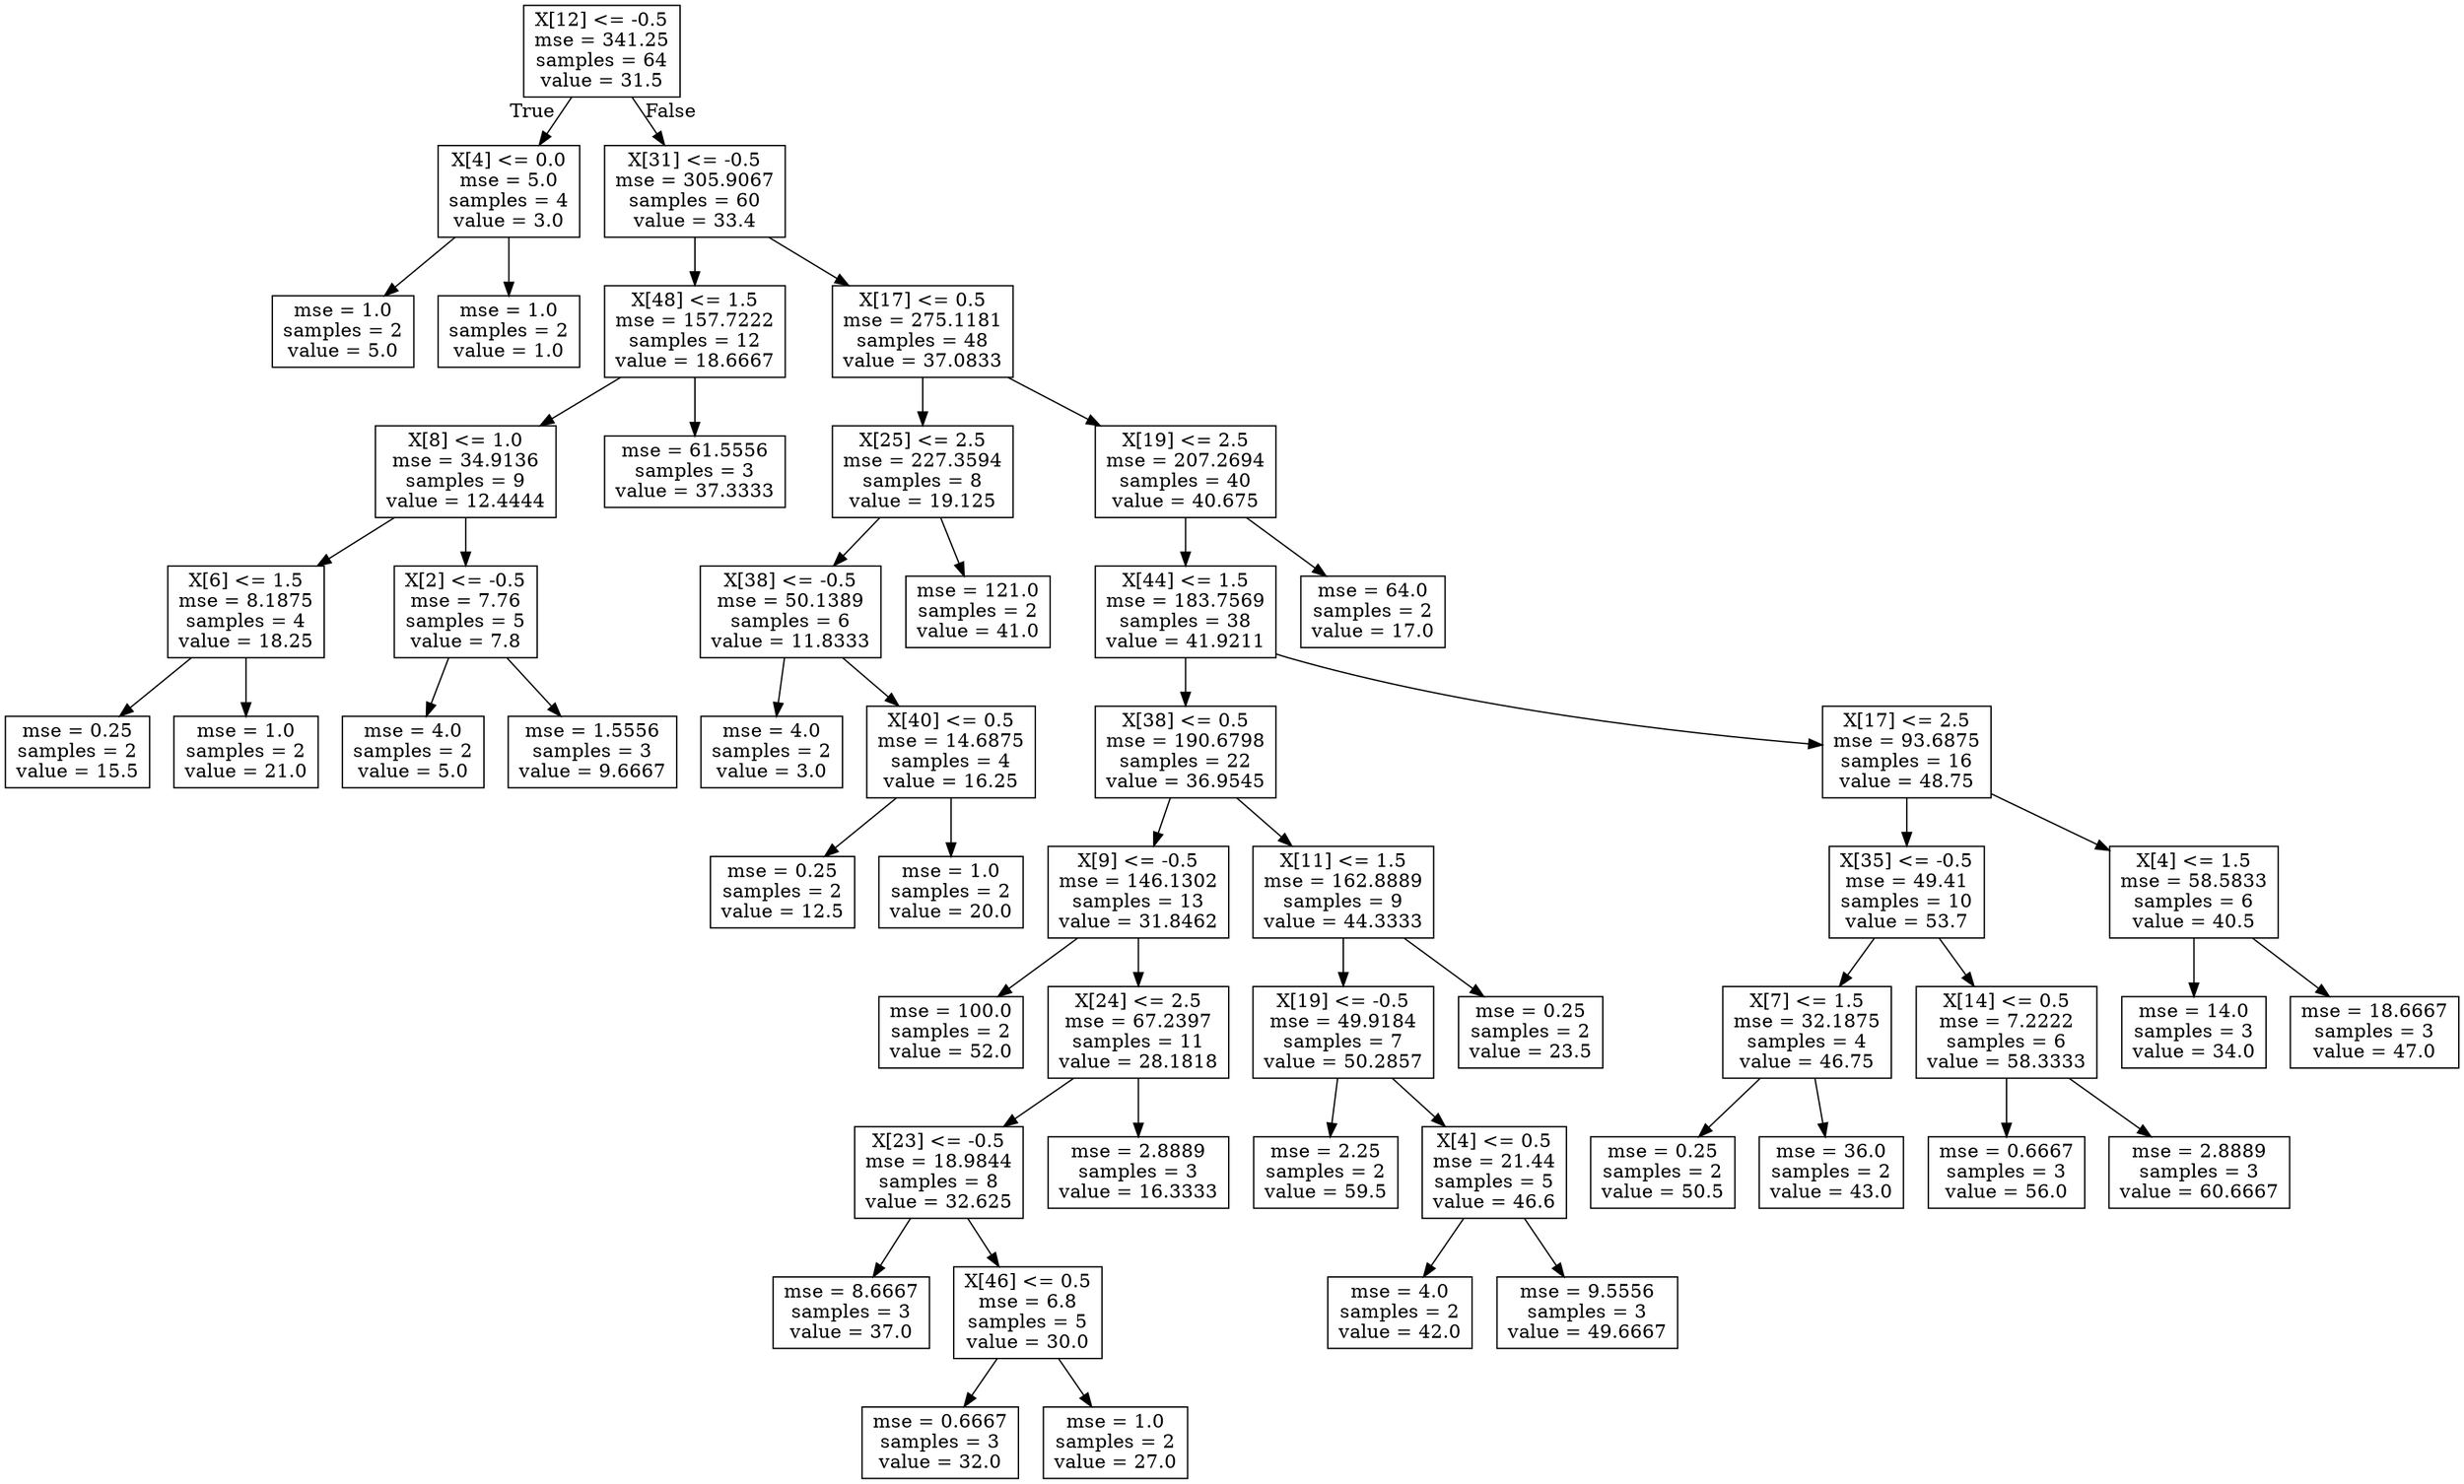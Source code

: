 digraph Tree {
node [shape=box] ;
0 [label="X[12] <= -0.5\nmse = 341.25\nsamples = 64\nvalue = 31.5"] ;
1 [label="X[4] <= 0.0\nmse = 5.0\nsamples = 4\nvalue = 3.0"] ;
0 -> 1 [labeldistance=2.5, labelangle=45, headlabel="True"] ;
2 [label="mse = 1.0\nsamples = 2\nvalue = 5.0"] ;
1 -> 2 ;
3 [label="mse = 1.0\nsamples = 2\nvalue = 1.0"] ;
1 -> 3 ;
4 [label="X[31] <= -0.5\nmse = 305.9067\nsamples = 60\nvalue = 33.4"] ;
0 -> 4 [labeldistance=2.5, labelangle=-45, headlabel="False"] ;
5 [label="X[48] <= 1.5\nmse = 157.7222\nsamples = 12\nvalue = 18.6667"] ;
4 -> 5 ;
6 [label="X[8] <= 1.0\nmse = 34.9136\nsamples = 9\nvalue = 12.4444"] ;
5 -> 6 ;
7 [label="X[6] <= 1.5\nmse = 8.1875\nsamples = 4\nvalue = 18.25"] ;
6 -> 7 ;
8 [label="mse = 0.25\nsamples = 2\nvalue = 15.5"] ;
7 -> 8 ;
9 [label="mse = 1.0\nsamples = 2\nvalue = 21.0"] ;
7 -> 9 ;
10 [label="X[2] <= -0.5\nmse = 7.76\nsamples = 5\nvalue = 7.8"] ;
6 -> 10 ;
11 [label="mse = 4.0\nsamples = 2\nvalue = 5.0"] ;
10 -> 11 ;
12 [label="mse = 1.5556\nsamples = 3\nvalue = 9.6667"] ;
10 -> 12 ;
13 [label="mse = 61.5556\nsamples = 3\nvalue = 37.3333"] ;
5 -> 13 ;
14 [label="X[17] <= 0.5\nmse = 275.1181\nsamples = 48\nvalue = 37.0833"] ;
4 -> 14 ;
15 [label="X[25] <= 2.5\nmse = 227.3594\nsamples = 8\nvalue = 19.125"] ;
14 -> 15 ;
16 [label="X[38] <= -0.5\nmse = 50.1389\nsamples = 6\nvalue = 11.8333"] ;
15 -> 16 ;
17 [label="mse = 4.0\nsamples = 2\nvalue = 3.0"] ;
16 -> 17 ;
18 [label="X[40] <= 0.5\nmse = 14.6875\nsamples = 4\nvalue = 16.25"] ;
16 -> 18 ;
19 [label="mse = 0.25\nsamples = 2\nvalue = 12.5"] ;
18 -> 19 ;
20 [label="mse = 1.0\nsamples = 2\nvalue = 20.0"] ;
18 -> 20 ;
21 [label="mse = 121.0\nsamples = 2\nvalue = 41.0"] ;
15 -> 21 ;
22 [label="X[19] <= 2.5\nmse = 207.2694\nsamples = 40\nvalue = 40.675"] ;
14 -> 22 ;
23 [label="X[44] <= 1.5\nmse = 183.7569\nsamples = 38\nvalue = 41.9211"] ;
22 -> 23 ;
24 [label="X[38] <= 0.5\nmse = 190.6798\nsamples = 22\nvalue = 36.9545"] ;
23 -> 24 ;
25 [label="X[9] <= -0.5\nmse = 146.1302\nsamples = 13\nvalue = 31.8462"] ;
24 -> 25 ;
26 [label="mse = 100.0\nsamples = 2\nvalue = 52.0"] ;
25 -> 26 ;
27 [label="X[24] <= 2.5\nmse = 67.2397\nsamples = 11\nvalue = 28.1818"] ;
25 -> 27 ;
28 [label="X[23] <= -0.5\nmse = 18.9844\nsamples = 8\nvalue = 32.625"] ;
27 -> 28 ;
29 [label="mse = 8.6667\nsamples = 3\nvalue = 37.0"] ;
28 -> 29 ;
30 [label="X[46] <= 0.5\nmse = 6.8\nsamples = 5\nvalue = 30.0"] ;
28 -> 30 ;
31 [label="mse = 0.6667\nsamples = 3\nvalue = 32.0"] ;
30 -> 31 ;
32 [label="mse = 1.0\nsamples = 2\nvalue = 27.0"] ;
30 -> 32 ;
33 [label="mse = 2.8889\nsamples = 3\nvalue = 16.3333"] ;
27 -> 33 ;
34 [label="X[11] <= 1.5\nmse = 162.8889\nsamples = 9\nvalue = 44.3333"] ;
24 -> 34 ;
35 [label="X[19] <= -0.5\nmse = 49.9184\nsamples = 7\nvalue = 50.2857"] ;
34 -> 35 ;
36 [label="mse = 2.25\nsamples = 2\nvalue = 59.5"] ;
35 -> 36 ;
37 [label="X[4] <= 0.5\nmse = 21.44\nsamples = 5\nvalue = 46.6"] ;
35 -> 37 ;
38 [label="mse = 4.0\nsamples = 2\nvalue = 42.0"] ;
37 -> 38 ;
39 [label="mse = 9.5556\nsamples = 3\nvalue = 49.6667"] ;
37 -> 39 ;
40 [label="mse = 0.25\nsamples = 2\nvalue = 23.5"] ;
34 -> 40 ;
41 [label="X[17] <= 2.5\nmse = 93.6875\nsamples = 16\nvalue = 48.75"] ;
23 -> 41 ;
42 [label="X[35] <= -0.5\nmse = 49.41\nsamples = 10\nvalue = 53.7"] ;
41 -> 42 ;
43 [label="X[7] <= 1.5\nmse = 32.1875\nsamples = 4\nvalue = 46.75"] ;
42 -> 43 ;
44 [label="mse = 0.25\nsamples = 2\nvalue = 50.5"] ;
43 -> 44 ;
45 [label="mse = 36.0\nsamples = 2\nvalue = 43.0"] ;
43 -> 45 ;
46 [label="X[14] <= 0.5\nmse = 7.2222\nsamples = 6\nvalue = 58.3333"] ;
42 -> 46 ;
47 [label="mse = 0.6667\nsamples = 3\nvalue = 56.0"] ;
46 -> 47 ;
48 [label="mse = 2.8889\nsamples = 3\nvalue = 60.6667"] ;
46 -> 48 ;
49 [label="X[4] <= 1.5\nmse = 58.5833\nsamples = 6\nvalue = 40.5"] ;
41 -> 49 ;
50 [label="mse = 14.0\nsamples = 3\nvalue = 34.0"] ;
49 -> 50 ;
51 [label="mse = 18.6667\nsamples = 3\nvalue = 47.0"] ;
49 -> 51 ;
52 [label="mse = 64.0\nsamples = 2\nvalue = 17.0"] ;
22 -> 52 ;
}